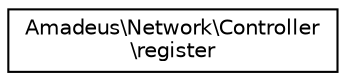 digraph "Graphical Class Hierarchy"
{
  edge [fontname="Helvetica",fontsize="10",labelfontname="Helvetica",labelfontsize="10"];
  node [fontname="Helvetica",fontsize="10",shape=record];
  rankdir="LR";
  Node0 [label="Amadeus\\Network\\Controller\l\\register",height=0.2,width=0.4,color="black", fillcolor="white", style="filled",URL="$classAmadeus_1_1Network_1_1Controller_1_1register.html"];
}

